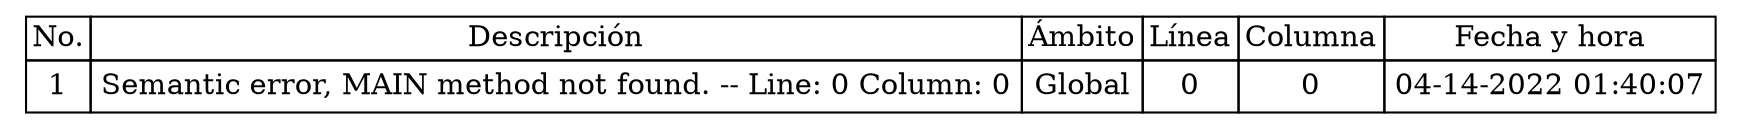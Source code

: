 
	digraph {
		tablaSimbolos [
		  shape=plaintext
		  label=<
			<table border='0' cellborder='1' color='black' cellspacing='0'>
			  <tr>
				  <td>No.</td>
				  <td>Descripción</td>
				  <td>Ámbito</td>
				  <td>Línea</td>
				  <td>Columna</td>
				  <td>Fecha y hora</td>
			  </tr>
	
<tr>
<td cellpadding='4'>
1
</td>
<td cellpadding='4'>Semantic error, MAIN method not found. -- Line: 0 Column: 0
</td>
<td cellpadding='4'>Global
</td>
<td cellpadding='4'>0
</td>
<td cellpadding='4'>
0
</td>
<td cellpadding='4'>
04-14-2022 01:40:07
</td>
</tr>

		</table>
		>];
	}
	